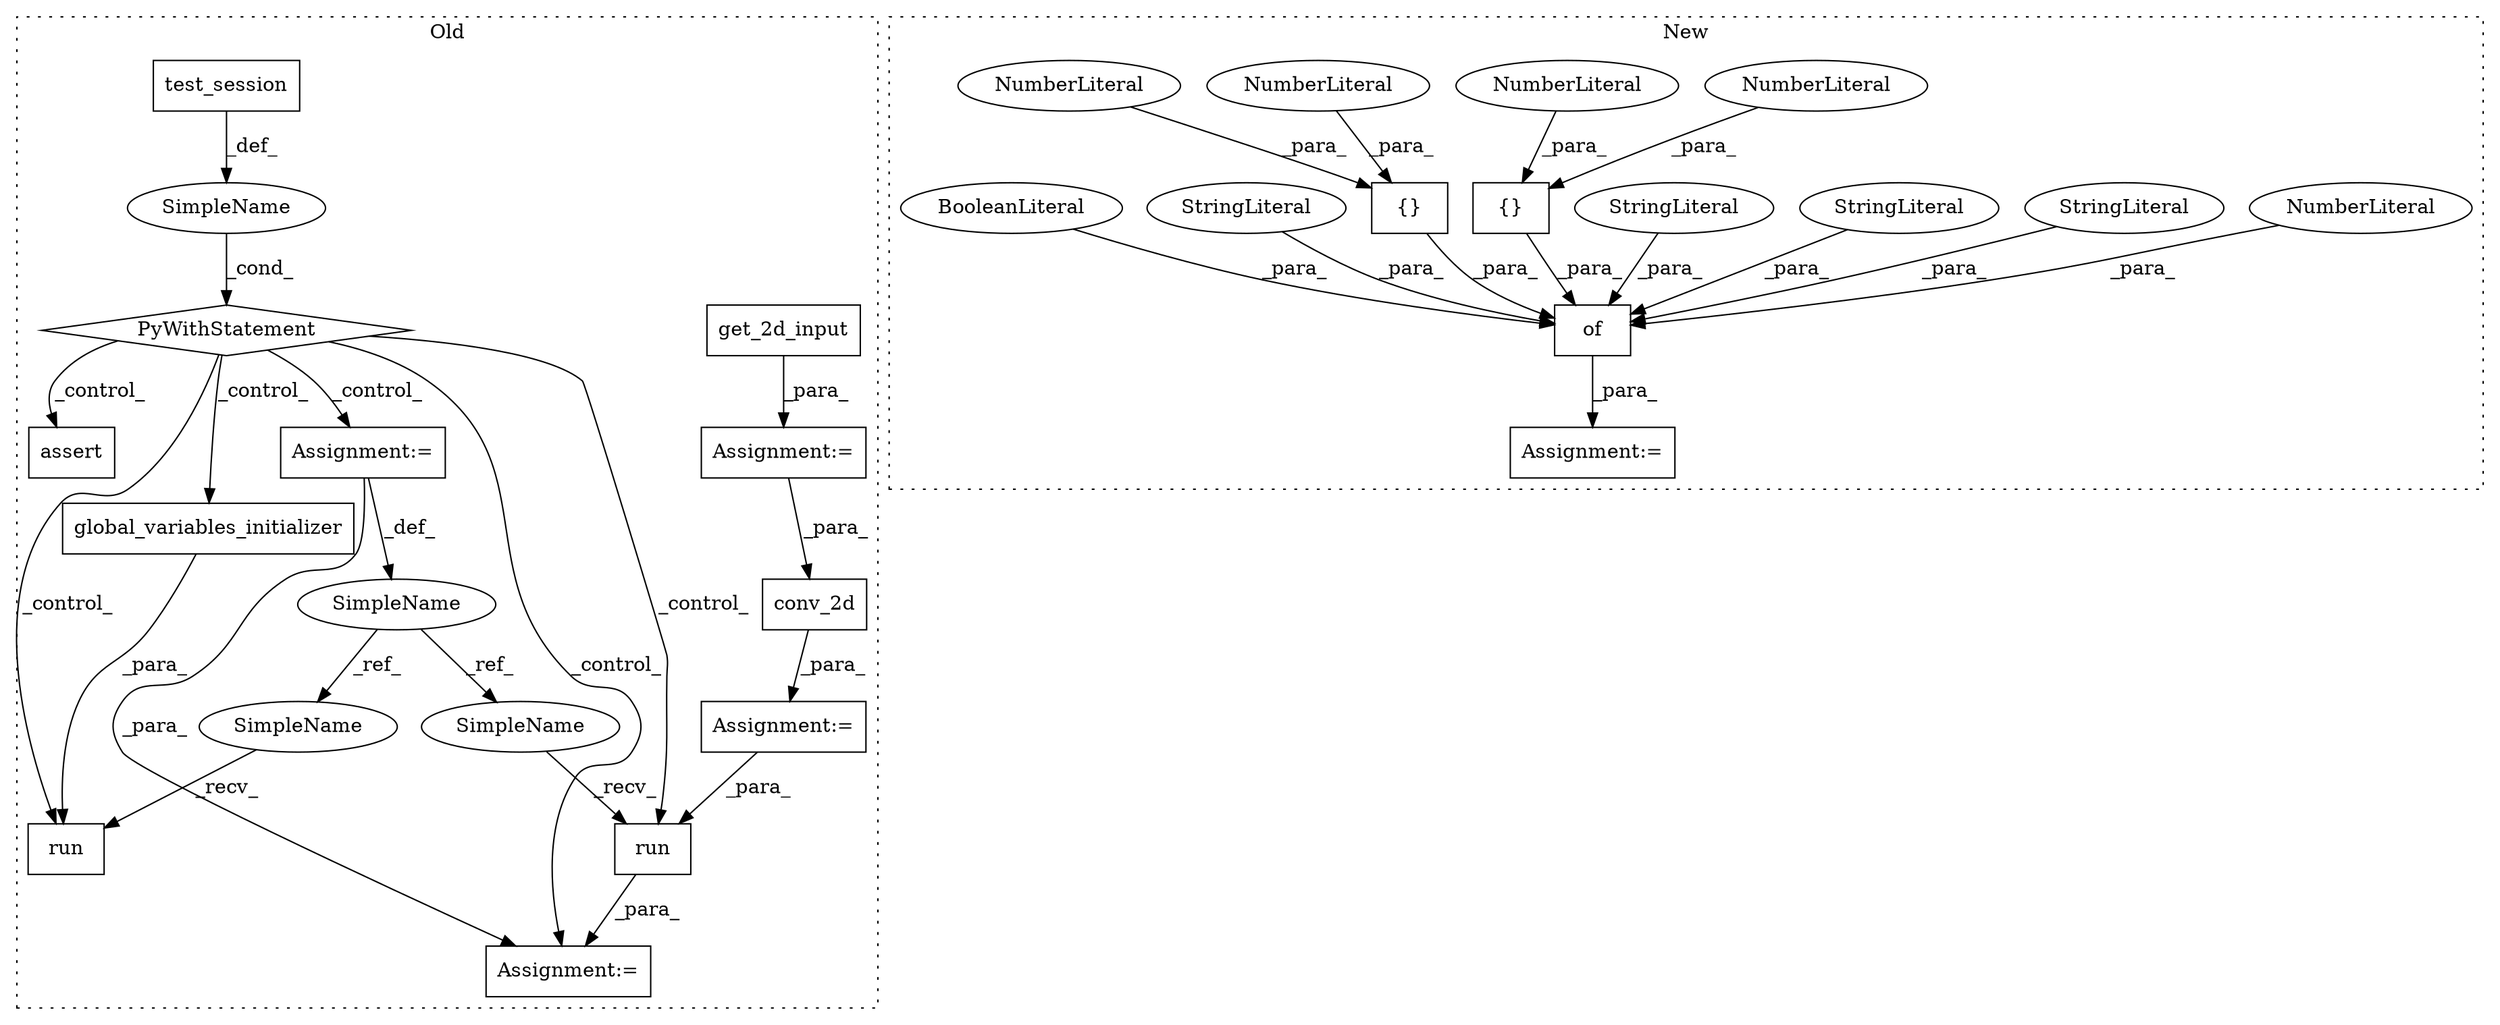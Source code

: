 digraph G {
subgraph cluster0 {
1 [label="conv_2d" a="32" s="8184,8196" l="8,1" shape="box"];
4 [label="get_2d_input" a="32" s="8114" l="14" shape="box"];
5 [label="run" a="32" s="8349,8364" l="4,1" shape="box"];
6 [label="SimpleName" a="42" s="" l="" shape="ellipse"];
7 [label="PyWithStatement" a="104" s="8223,8252" l="10,2" shape="diamond"];
8 [label="run" a="32" s="8283,8328" l="4,1" shape="box"];
9 [label="SimpleName" a="42" s="8266" l="4" shape="ellipse"];
13 [label="test_session" a="32" s="8238" l="14" shape="box"];
14 [label="global_variables_initializer" a="32" s="8298" l="30" shape="box"];
15 [label="assert" a="32" s="8378,8460" l="22,1" shape="box"];
16 [label="Assignment:=" a="7" s="8183" l="1" shape="box"];
17 [label="Assignment:=" a="7" s="8266" l="4" shape="box"];
19 [label="Assignment:=" a="7" s="8343" l="1" shape="box"];
20 [label="Assignment:=" a="7" s="8108" l="1" shape="box"];
29 [label="SimpleName" a="42" s="8278" l="4" shape="ellipse"];
30 [label="SimpleName" a="42" s="8344" l="4" shape="ellipse"];
label = "Old";
style="dotted";
}
subgraph cluster1 {
2 [label="of" a="32" s="7858,7949" l="3,1" shape="box"];
3 [label="NumberLiteral" a="34" s="7877" l="2" shape="ellipse"];
10 [label="StringLiteral" a="45" s="7909" l="8" shape="ellipse"];
11 [label="StringLiteral" a="45" s="7933" l="11" shape="ellipse"];
12 [label="StringLiteral" a="45" s="7880" l="13" shape="ellipse"];
18 [label="Assignment:=" a="7" s="7853" l="1" shape="box"];
21 [label="{}" a="4" s="7903,7907" l="1,1" shape="box"];
22 [label="NumberLiteral" a="34" s="7906" l="1" shape="ellipse"];
23 [label="NumberLiteral" a="34" s="7904" l="1" shape="ellipse"];
24 [label="{}" a="4" s="7927,7931" l="1,1" shape="box"];
25 [label="NumberLiteral" a="34" s="7930" l="1" shape="ellipse"];
26 [label="NumberLiteral" a="34" s="7928" l="1" shape="ellipse"];
27 [label="StringLiteral" a="45" s="7861" l="15" shape="ellipse"];
28 [label="BooleanLiteral" a="9" s="7945" l="4" shape="ellipse"];
label = "New";
style="dotted";
}
1 -> 16 [label="_para_"];
2 -> 18 [label="_para_"];
3 -> 2 [label="_para_"];
4 -> 20 [label="_para_"];
5 -> 19 [label="_para_"];
6 -> 7 [label="_cond_"];
7 -> 14 [label="_control_"];
7 -> 19 [label="_control_"];
7 -> 5 [label="_control_"];
7 -> 15 [label="_control_"];
7 -> 17 [label="_control_"];
7 -> 8 [label="_control_"];
9 -> 29 [label="_ref_"];
9 -> 30 [label="_ref_"];
10 -> 2 [label="_para_"];
11 -> 2 [label="_para_"];
12 -> 2 [label="_para_"];
13 -> 6 [label="_def_"];
14 -> 8 [label="_para_"];
16 -> 5 [label="_para_"];
17 -> 19 [label="_para_"];
17 -> 9 [label="_def_"];
20 -> 1 [label="_para_"];
21 -> 2 [label="_para_"];
22 -> 21 [label="_para_"];
23 -> 21 [label="_para_"];
24 -> 2 [label="_para_"];
25 -> 24 [label="_para_"];
26 -> 24 [label="_para_"];
27 -> 2 [label="_para_"];
28 -> 2 [label="_para_"];
29 -> 8 [label="_recv_"];
30 -> 5 [label="_recv_"];
}